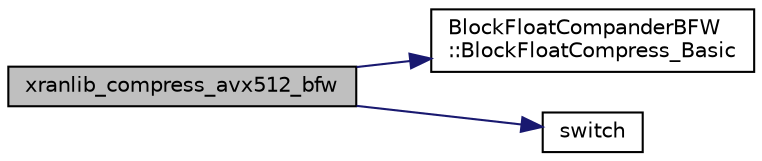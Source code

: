 digraph "xranlib_compress_avx512_bfw"
{
 // LATEX_PDF_SIZE
  edge [fontname="Helvetica",fontsize="10",labelfontname="Helvetica",labelfontsize="10"];
  node [fontname="Helvetica",fontsize="10",shape=record];
  rankdir="LR";
  Node1 [label="xranlib_compress_avx512_bfw",height=0.2,width=0.4,color="black", fillcolor="grey75", style="filled", fontcolor="black",tooltip=" "];
  Node1 -> Node2 [color="midnightblue",fontsize="10",style="solid",fontname="Helvetica"];
  Node2 [label="BlockFloatCompanderBFW\l::BlockFloatCompress_Basic",height=0.2,width=0.4,color="black", fillcolor="white", style="filled",URL="$namespace_block_float_compander_b_f_w.html#a45cc83687ca392534168cb8f4d64182f",tooltip="Reference compression."];
  Node1 -> Node3 [color="midnightblue",fontsize="10",style="solid",fontname="Helvetica"];
  Node3 [label="switch",height=0.2,width=0.4,color="black", fillcolor="white", style="filled",URL="$gen__test_8m.html#ae7c338f9b485676bfc0ee154384d8676",tooltip=" "];
}
